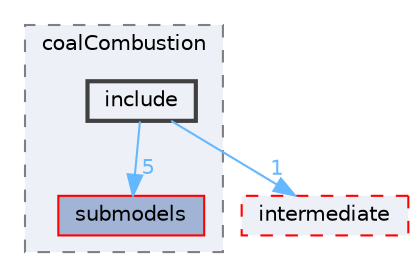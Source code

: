 digraph "src/lagrangian/coalCombustion/include"
{
 // LATEX_PDF_SIZE
  bgcolor="transparent";
  edge [fontname=Helvetica,fontsize=10,labelfontname=Helvetica,labelfontsize=10];
  node [fontname=Helvetica,fontsize=10,shape=box,height=0.2,width=0.4];
  compound=true
  subgraph clusterdir_6061a3ee916a9160a3a185551ff9959f {
    graph [ bgcolor="#edf0f7", pencolor="grey50", label="coalCombustion", fontname=Helvetica,fontsize=10 style="filled,dashed", URL="dir_6061a3ee916a9160a3a185551ff9959f.html",tooltip=""]
  dir_0ed563d2c3dc00cc49531eaf554b44dc [label="submodels", fillcolor="#a2b4d6", color="red", style="filled", URL="dir_0ed563d2c3dc00cc49531eaf554b44dc.html",tooltip=""];
  dir_a0ff90d717e04b3dff76feaa84b08aad [label="include", fillcolor="#edf0f7", color="grey25", style="filled,bold", URL="dir_a0ff90d717e04b3dff76feaa84b08aad.html",tooltip=""];
  }
  dir_d3c32a493136c130c1f0d51f4f35c297 [label="intermediate", fillcolor="#edf0f7", color="red", style="filled,dashed", URL="dir_d3c32a493136c130c1f0d51f4f35c297.html",tooltip=""];
  dir_a0ff90d717e04b3dff76feaa84b08aad->dir_0ed563d2c3dc00cc49531eaf554b44dc [headlabel="5", labeldistance=1.5 headhref="dir_001799_003799.html" href="dir_001799_003799.html" color="steelblue1" fontcolor="steelblue1"];
  dir_a0ff90d717e04b3dff76feaa84b08aad->dir_d3c32a493136c130c1f0d51f4f35c297 [headlabel="1", labeldistance=1.5 headhref="dir_001799_001913.html" href="dir_001799_001913.html" color="steelblue1" fontcolor="steelblue1"];
}
